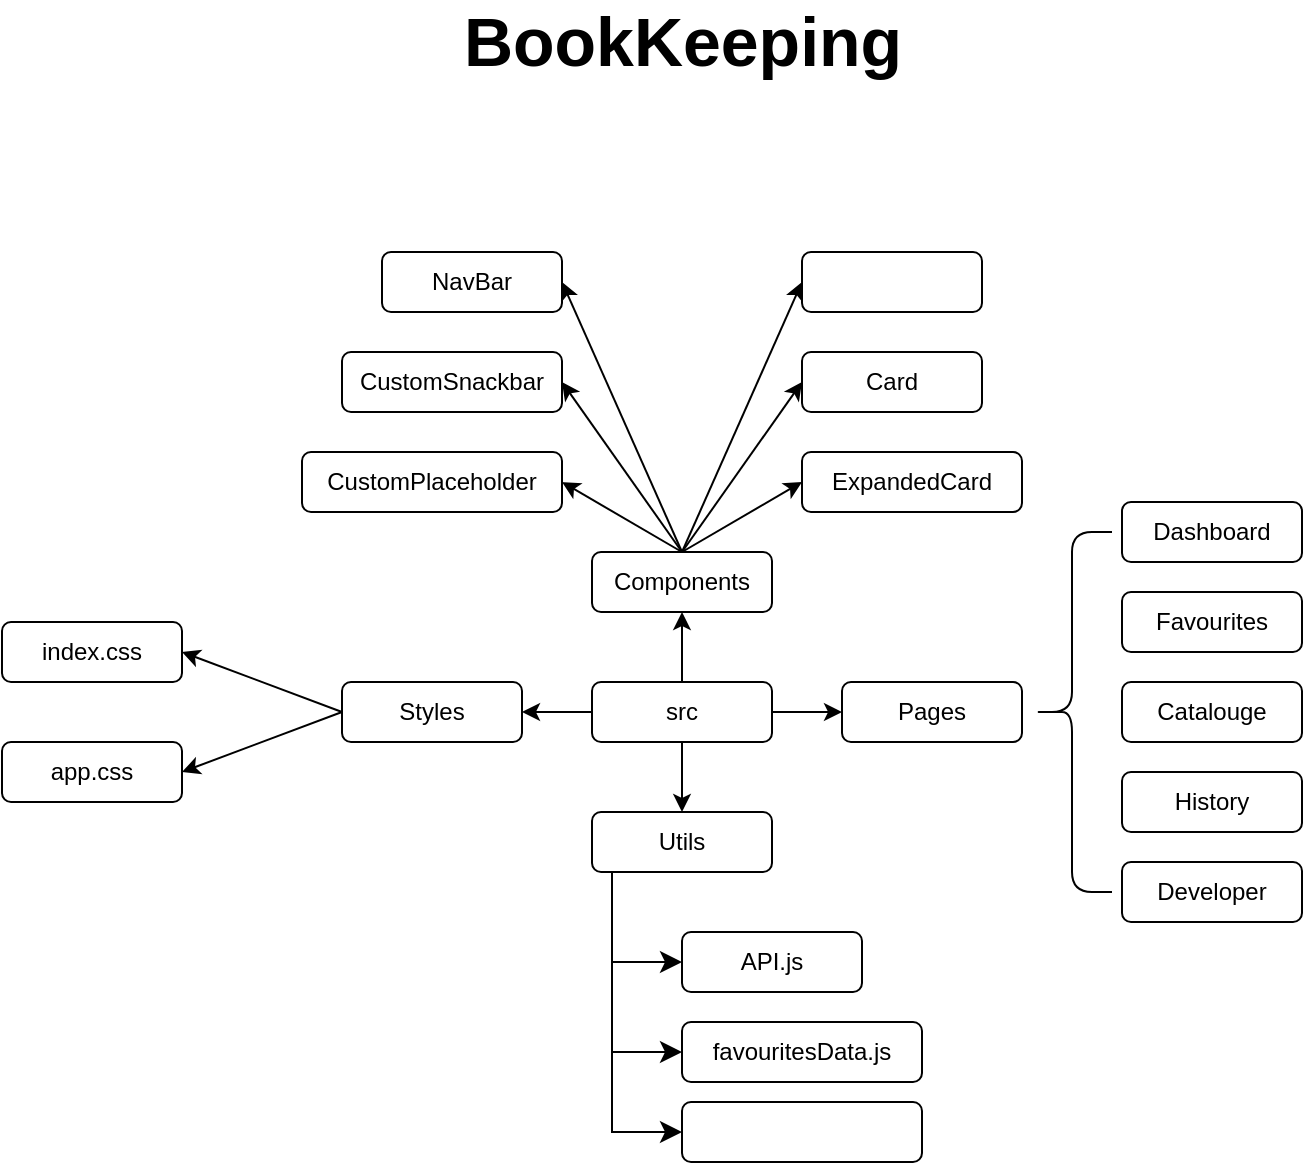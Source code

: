 <mxfile>
    <diagram id="E_a50Esoh6GyUEnsqXrQ" name="Page-1">
        <mxGraphModel dx="840" dy="776" grid="1" gridSize="5" guides="1" tooltips="1" connect="1" arrows="1" fold="1" page="1" pageScale="1" pageWidth="1100" pageHeight="1100" background="none" math="0" shadow="0">
            <root>
                <mxCell id="0"/>
                <mxCell id="1" parent="0"/>
                <mxCell id="2" value="src" style="rounded=1;whiteSpace=wrap;html=1;" parent="1" vertex="1">
                    <mxGeometry x="505" y="535" width="90" height="30" as="geometry"/>
                </mxCell>
                <mxCell id="3" value="Components" style="rounded=1;whiteSpace=wrap;html=1;" vertex="1" parent="1">
                    <mxGeometry x="505" y="470" width="90" height="30" as="geometry"/>
                </mxCell>
                <mxCell id="4" value="Styles" style="rounded=1;whiteSpace=wrap;html=1;" vertex="1" parent="1">
                    <mxGeometry x="380" y="535" width="90" height="30" as="geometry"/>
                </mxCell>
                <mxCell id="5" value="Pages" style="rounded=1;whiteSpace=wrap;html=1;" vertex="1" parent="1">
                    <mxGeometry x="630" y="535" width="90" height="30" as="geometry"/>
                </mxCell>
                <mxCell id="6" value="Utils" style="rounded=1;whiteSpace=wrap;html=1;" vertex="1" parent="1">
                    <mxGeometry x="505" y="600" width="90" height="30" as="geometry"/>
                </mxCell>
                <mxCell id="7" value="Card" style="rounded=1;whiteSpace=wrap;html=1;" vertex="1" parent="1">
                    <mxGeometry x="610" y="370" width="90" height="30" as="geometry"/>
                </mxCell>
                <mxCell id="8" value="ExpandedCard" style="rounded=1;whiteSpace=wrap;html=1;" vertex="1" parent="1">
                    <mxGeometry x="610" y="420" width="110" height="30" as="geometry"/>
                </mxCell>
                <mxCell id="9" value="CustomPlaceholder" style="rounded=1;whiteSpace=wrap;html=1;" vertex="1" parent="1">
                    <mxGeometry x="360" y="420" width="130" height="30" as="geometry"/>
                </mxCell>
                <mxCell id="10" value="CustomSnackbar" style="rounded=1;whiteSpace=wrap;html=1;" vertex="1" parent="1">
                    <mxGeometry x="380" y="370" width="110" height="30" as="geometry"/>
                </mxCell>
                <mxCell id="11" value="NavBar" style="rounded=1;whiteSpace=wrap;html=1;" vertex="1" parent="1">
                    <mxGeometry x="400" y="320" width="90" height="30" as="geometry"/>
                </mxCell>
                <mxCell id="12" value="" style="rounded=1;whiteSpace=wrap;html=1;" vertex="1" parent="1">
                    <mxGeometry x="610" y="320" width="90" height="30" as="geometry"/>
                </mxCell>
                <mxCell id="19" value="" style="endArrow=classic;html=1;entryX=0;entryY=0.5;entryDx=0;entryDy=0;exitX=0.5;exitY=0;exitDx=0;exitDy=0;" edge="1" parent="1" source="3" target="7">
                    <mxGeometry width="50" height="50" relative="1" as="geometry">
                        <mxPoint x="680" y="420" as="sourcePoint"/>
                        <mxPoint x="730" y="370" as="targetPoint"/>
                    </mxGeometry>
                </mxCell>
                <mxCell id="21" value="" style="endArrow=classic;html=1;entryX=0;entryY=0.5;entryDx=0;entryDy=0;" edge="1" parent="1" target="8">
                    <mxGeometry width="50" height="50" relative="1" as="geometry">
                        <mxPoint x="550" y="470" as="sourcePoint"/>
                        <mxPoint x="600" y="420" as="targetPoint"/>
                    </mxGeometry>
                </mxCell>
                <mxCell id="22" value="" style="endArrow=classic;html=1;entryX=1;entryY=0.5;entryDx=0;entryDy=0;" edge="1" parent="1" target="9">
                    <mxGeometry width="50" height="50" relative="1" as="geometry">
                        <mxPoint x="550" y="470" as="sourcePoint"/>
                        <mxPoint x="600" y="420" as="targetPoint"/>
                    </mxGeometry>
                </mxCell>
                <mxCell id="23" value="" style="endArrow=classic;html=1;entryX=1;entryY=0.5;entryDx=0;entryDy=0;" edge="1" parent="1" target="10">
                    <mxGeometry width="50" height="50" relative="1" as="geometry">
                        <mxPoint x="550" y="470" as="sourcePoint"/>
                        <mxPoint x="500" y="445" as="targetPoint"/>
                    </mxGeometry>
                </mxCell>
                <mxCell id="24" value="" style="endArrow=classic;html=1;entryX=0;entryY=0.5;entryDx=0;entryDy=0;" edge="1" parent="1" target="12">
                    <mxGeometry width="50" height="50" relative="1" as="geometry">
                        <mxPoint x="550" y="470" as="sourcePoint"/>
                        <mxPoint x="620" y="395" as="targetPoint"/>
                    </mxGeometry>
                </mxCell>
                <mxCell id="25" value="" style="endArrow=classic;html=1;entryX=1;entryY=0.5;entryDx=0;entryDy=0;exitX=0.5;exitY=0;exitDx=0;exitDy=0;" edge="1" parent="1" source="3" target="11">
                    <mxGeometry width="50" height="50" relative="1" as="geometry">
                        <mxPoint x="560" y="480" as="sourcePoint"/>
                        <mxPoint x="620" y="345" as="targetPoint"/>
                    </mxGeometry>
                </mxCell>
                <mxCell id="26" value="" style="endArrow=classic;html=1;" edge="1" parent="1" source="2">
                    <mxGeometry width="50" height="50" relative="1" as="geometry">
                        <mxPoint x="550" y="615" as="sourcePoint"/>
                        <mxPoint x="550" y="600" as="targetPoint"/>
                    </mxGeometry>
                </mxCell>
                <mxCell id="28" value="" style="endArrow=classic;html=1;" edge="1" parent="1" source="2">
                    <mxGeometry width="50" height="50" relative="1" as="geometry">
                        <mxPoint x="595" y="600" as="sourcePoint"/>
                        <mxPoint x="630" y="550" as="targetPoint"/>
                    </mxGeometry>
                </mxCell>
                <mxCell id="29" value="" style="endArrow=classic;html=1;" edge="1" parent="1" source="2">
                    <mxGeometry width="50" height="50" relative="1" as="geometry">
                        <mxPoint x="434.289" y="600" as="sourcePoint"/>
                        <mxPoint x="470" y="550" as="targetPoint"/>
                    </mxGeometry>
                </mxCell>
                <mxCell id="30" value="" style="endArrow=classic;html=1;" edge="1" parent="1" source="2">
                    <mxGeometry width="50" height="50" relative="1" as="geometry">
                        <mxPoint x="550" y="514.289" as="sourcePoint"/>
                        <mxPoint x="550" y="500" as="targetPoint"/>
                    </mxGeometry>
                </mxCell>
                <mxCell id="33" value="index.css" style="rounded=1;whiteSpace=wrap;html=1;" vertex="1" parent="1">
                    <mxGeometry x="210" y="505" width="90" height="30" as="geometry"/>
                </mxCell>
                <mxCell id="34" value="app.css" style="rounded=1;whiteSpace=wrap;html=1;" vertex="1" parent="1">
                    <mxGeometry x="210" y="565" width="90" height="30" as="geometry"/>
                </mxCell>
                <mxCell id="35" value="" style="endArrow=classic;html=1;entryX=1;entryY=0.5;entryDx=0;entryDy=0;exitX=0;exitY=0.5;exitDx=0;exitDy=0;" edge="1" parent="1" source="4" target="33">
                    <mxGeometry width="50" height="50" relative="1" as="geometry">
                        <mxPoint x="309.289" y="600" as="sourcePoint"/>
                        <mxPoint x="309.289" y="550" as="targetPoint"/>
                    </mxGeometry>
                </mxCell>
                <mxCell id="36" value="" style="endArrow=classic;html=1;entryX=1;entryY=0.5;entryDx=0;entryDy=0;exitX=0;exitY=0.5;exitDx=0;exitDy=0;" edge="1" parent="1" source="4" target="34">
                    <mxGeometry width="50" height="50" relative="1" as="geometry">
                        <mxPoint x="370" y="590" as="sourcePoint"/>
                        <mxPoint x="420" y="540" as="targetPoint"/>
                    </mxGeometry>
                </mxCell>
                <mxCell id="42" value="API.js" style="rounded=1;whiteSpace=wrap;html=1;" vertex="1" parent="1">
                    <mxGeometry x="550" y="660" width="90" height="30" as="geometry"/>
                </mxCell>
                <mxCell id="43" value="favouritesData.js" style="rounded=1;whiteSpace=wrap;html=1;" vertex="1" parent="1">
                    <mxGeometry x="550" y="705" width="120" height="30" as="geometry"/>
                </mxCell>
                <mxCell id="44" value="" style="rounded=1;whiteSpace=wrap;html=1;" vertex="1" parent="1">
                    <mxGeometry x="550" y="745" width="120" height="30" as="geometry"/>
                </mxCell>
                <mxCell id="45" value="Catalouge" style="rounded=1;whiteSpace=wrap;html=1;" vertex="1" parent="1">
                    <mxGeometry x="770" y="535" width="90" height="30" as="geometry"/>
                </mxCell>
                <mxCell id="46" value="Favourites" style="rounded=1;whiteSpace=wrap;html=1;" vertex="1" parent="1">
                    <mxGeometry x="770" y="490" width="90" height="30" as="geometry"/>
                </mxCell>
                <mxCell id="47" value="History" style="rounded=1;whiteSpace=wrap;html=1;" vertex="1" parent="1">
                    <mxGeometry x="770" y="580" width="90" height="30" as="geometry"/>
                </mxCell>
                <mxCell id="48" value="Developer" style="rounded=1;whiteSpace=wrap;html=1;" vertex="1" parent="1">
                    <mxGeometry x="770" y="625" width="90" height="30" as="geometry"/>
                </mxCell>
                <mxCell id="49" value="Dashboard" style="rounded=1;whiteSpace=wrap;html=1;" vertex="1" parent="1">
                    <mxGeometry x="770" y="445" width="90" height="30" as="geometry"/>
                </mxCell>
                <mxCell id="53" value="&lt;font style=&quot;font-size: 34px;&quot;&gt;BookKeeping&lt;/font&gt;" style="text;strokeColor=none;fillColor=none;html=1;fontSize=24;fontStyle=1;verticalAlign=middle;align=center;" vertex="1" parent="1">
                    <mxGeometry x="437" y="195" width="226" height="40" as="geometry"/>
                </mxCell>
                <mxCell id="56" value="" style="shape=curlyBracket;whiteSpace=wrap;html=1;rounded=1;labelPosition=left;verticalLabelPosition=middle;align=right;verticalAlign=middle;fontSize=34;" vertex="1" parent="1">
                    <mxGeometry x="725" y="460" width="40" height="180" as="geometry"/>
                </mxCell>
                <mxCell id="62" value="" style="edgeStyle=segmentEdgeStyle;endArrow=classic;html=1;curved=0;rounded=0;endSize=8;startSize=8;fontSize=34;entryX=0;entryY=0.5;entryDx=0;entryDy=0;" edge="1" parent="1" target="42">
                    <mxGeometry width="50" height="50" relative="1" as="geometry">
                        <mxPoint x="515" y="630" as="sourcePoint"/>
                        <mxPoint x="540" y="645" as="targetPoint"/>
                        <Array as="points">
                            <mxPoint x="515" y="675"/>
                        </Array>
                    </mxGeometry>
                </mxCell>
                <mxCell id="63" value="" style="edgeStyle=segmentEdgeStyle;endArrow=classic;html=1;curved=0;rounded=0;endSize=8;startSize=8;fontSize=34;entryX=0;entryY=0.5;entryDx=0;entryDy=0;" edge="1" parent="1">
                    <mxGeometry width="50" height="50" relative="1" as="geometry">
                        <mxPoint x="515" y="675" as="sourcePoint"/>
                        <mxPoint x="550" y="720" as="targetPoint"/>
                        <Array as="points">
                            <mxPoint x="515" y="720"/>
                        </Array>
                    </mxGeometry>
                </mxCell>
                <mxCell id="64" value="" style="edgeStyle=segmentEdgeStyle;endArrow=classic;html=1;curved=0;rounded=0;endSize=8;startSize=8;fontSize=34;entryX=0;entryY=0.5;entryDx=0;entryDy=0;" edge="1" parent="1">
                    <mxGeometry width="50" height="50" relative="1" as="geometry">
                        <mxPoint x="515" y="715" as="sourcePoint"/>
                        <mxPoint x="550" y="760" as="targetPoint"/>
                        <Array as="points">
                            <mxPoint x="515" y="760"/>
                        </Array>
                    </mxGeometry>
                </mxCell>
            </root>
        </mxGraphModel>
    </diagram>
</mxfile>